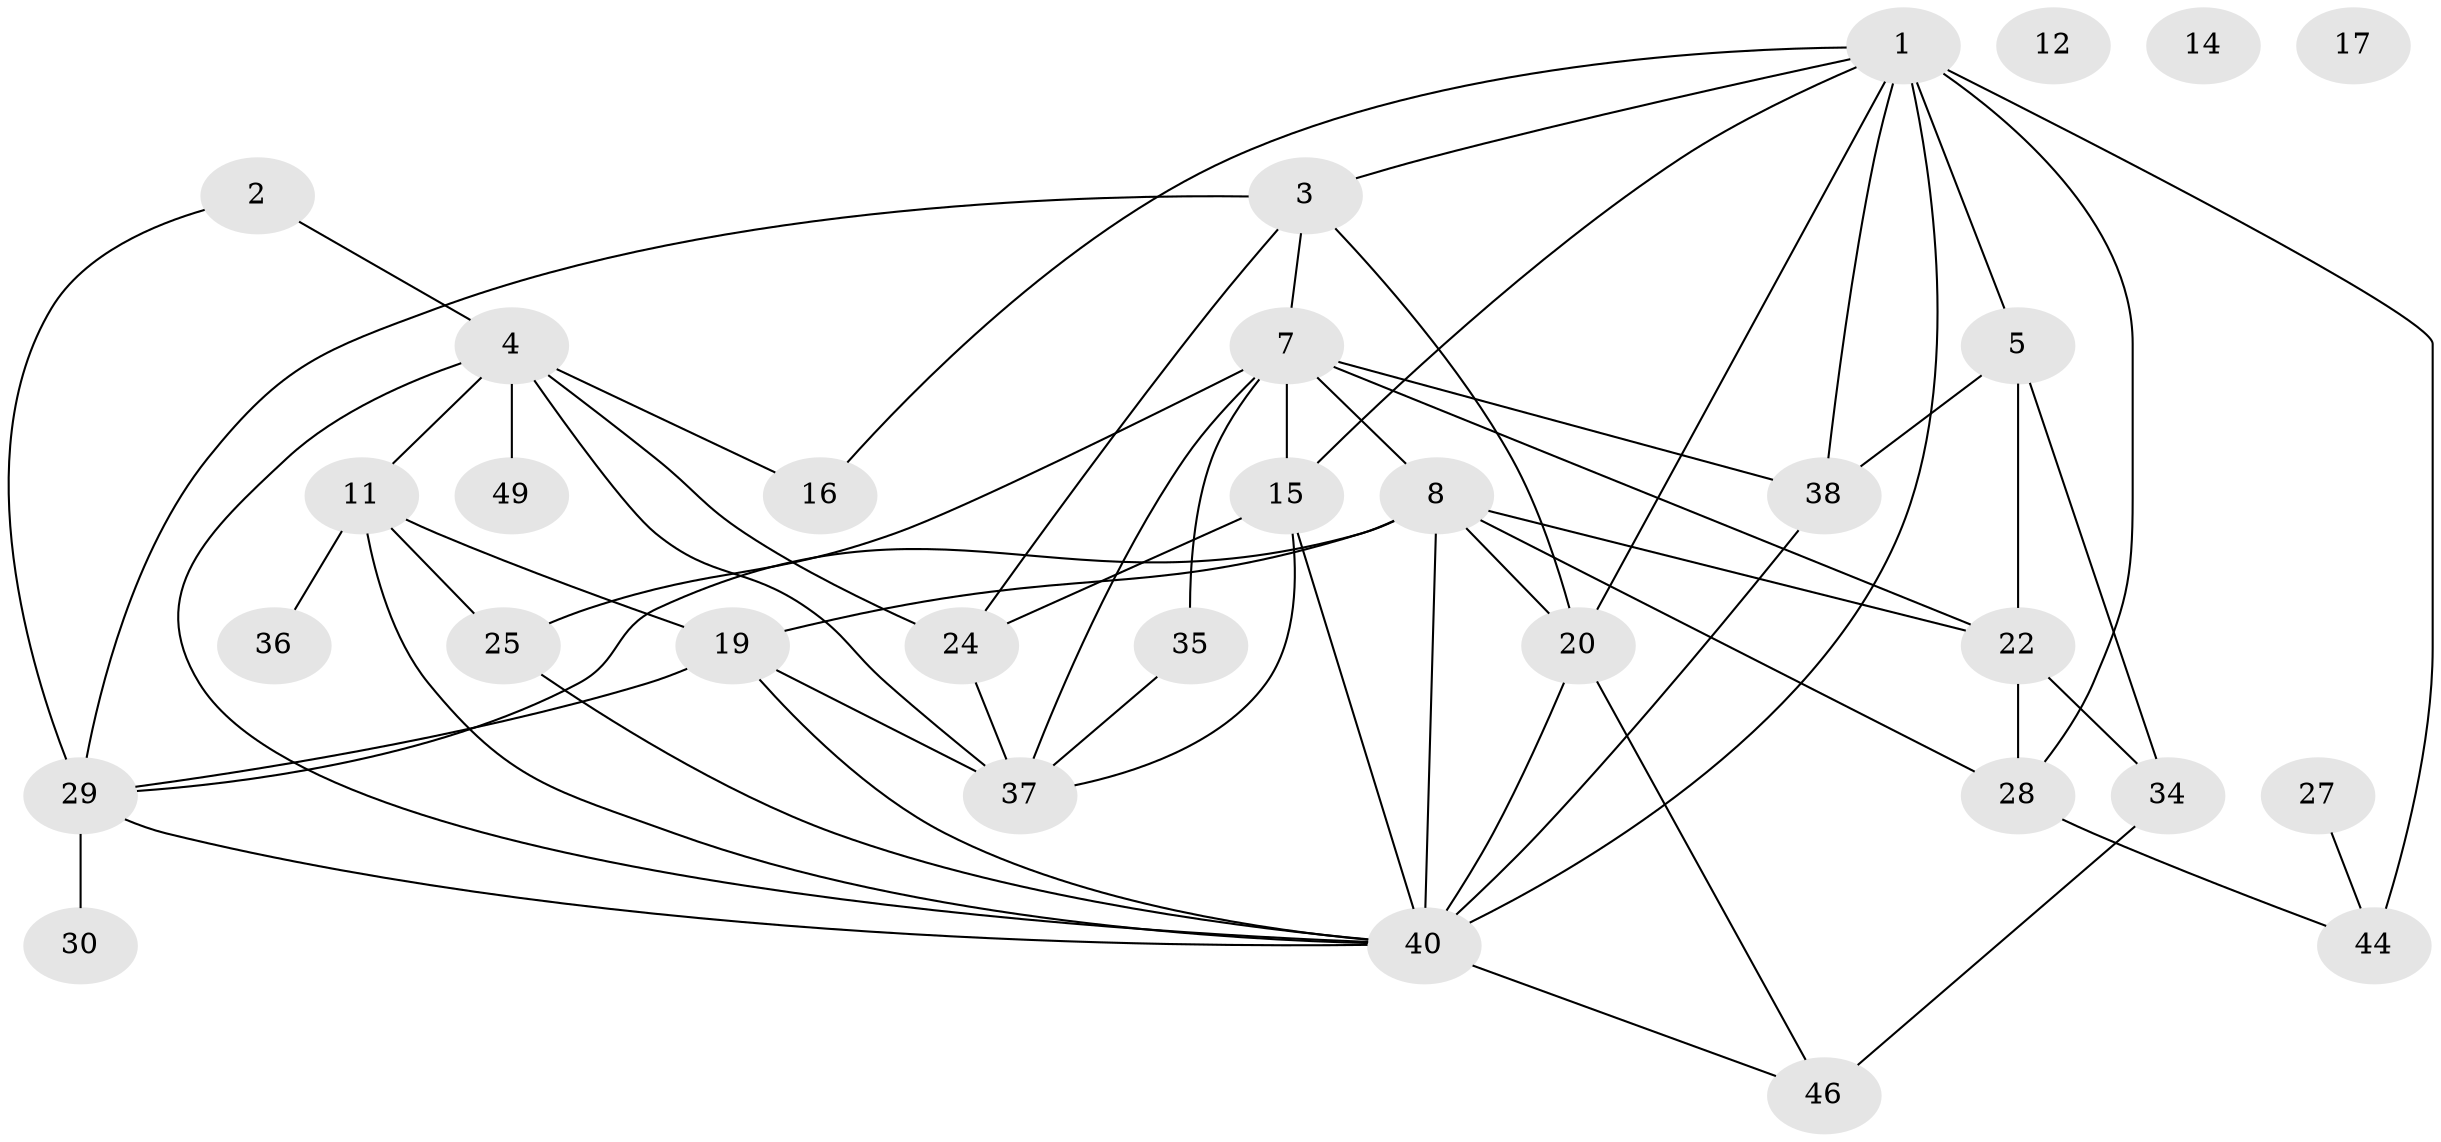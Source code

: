 // original degree distribution, {2: 0.1935483870967742, 4: 0.1774193548387097, 3: 0.22580645161290322, 5: 0.14516129032258066, 0: 0.04838709677419355, 1: 0.12903225806451613, 7: 0.04838709677419355, 6: 0.03225806451612903}
// Generated by graph-tools (version 1.1) at 2025/12/03/09/25 04:12:54]
// undirected, 31 vertices, 61 edges
graph export_dot {
graph [start="1"]
  node [color=gray90,style=filled];
  1 [super="+41"];
  2;
  3 [super="+60+18"];
  4 [super="+6+53"];
  5 [super="+13"];
  7 [super="+39+9"];
  8 [super="+10+52"];
  11 [super="+58"];
  12;
  14;
  15 [super="+21+59+47"];
  16;
  17;
  19 [super="+26"];
  20 [super="+23"];
  22 [super="+31"];
  24;
  25 [super="+54"];
  27;
  28 [super="+48"];
  29 [super="+33"];
  30;
  34 [super="+45"];
  35;
  36;
  37;
  38;
  40 [super="+51"];
  44;
  46;
  49;
  1 -- 3;
  1 -- 5 [weight=2];
  1 -- 38;
  1 -- 40;
  1 -- 44 [weight=2];
  1 -- 15;
  1 -- 16;
  1 -- 20;
  1 -- 28;
  2 -- 29;
  2 -- 4;
  3 -- 24;
  3 -- 20 [weight=2];
  3 -- 7;
  3 -- 29;
  4 -- 11;
  4 -- 40;
  4 -- 16;
  4 -- 49;
  4 -- 37;
  4 -- 24;
  5 -- 34;
  5 -- 38;
  5 -- 22;
  7 -- 35;
  7 -- 37;
  7 -- 38;
  7 -- 25 [weight=2];
  7 -- 15;
  7 -- 8;
  7 -- 22;
  8 -- 20;
  8 -- 28;
  8 -- 29;
  8 -- 19;
  8 -- 40 [weight=2];
  8 -- 22;
  11 -- 36;
  11 -- 25;
  11 -- 19;
  11 -- 40;
  15 -- 24;
  15 -- 37;
  15 -- 40;
  19 -- 29 [weight=2];
  19 -- 37;
  19 -- 40;
  20 -- 40;
  20 -- 46;
  22 -- 34;
  22 -- 28;
  24 -- 37;
  25 -- 40;
  27 -- 44;
  28 -- 44;
  29 -- 30;
  29 -- 40;
  34 -- 46;
  35 -- 37;
  38 -- 40;
  40 -- 46;
}
